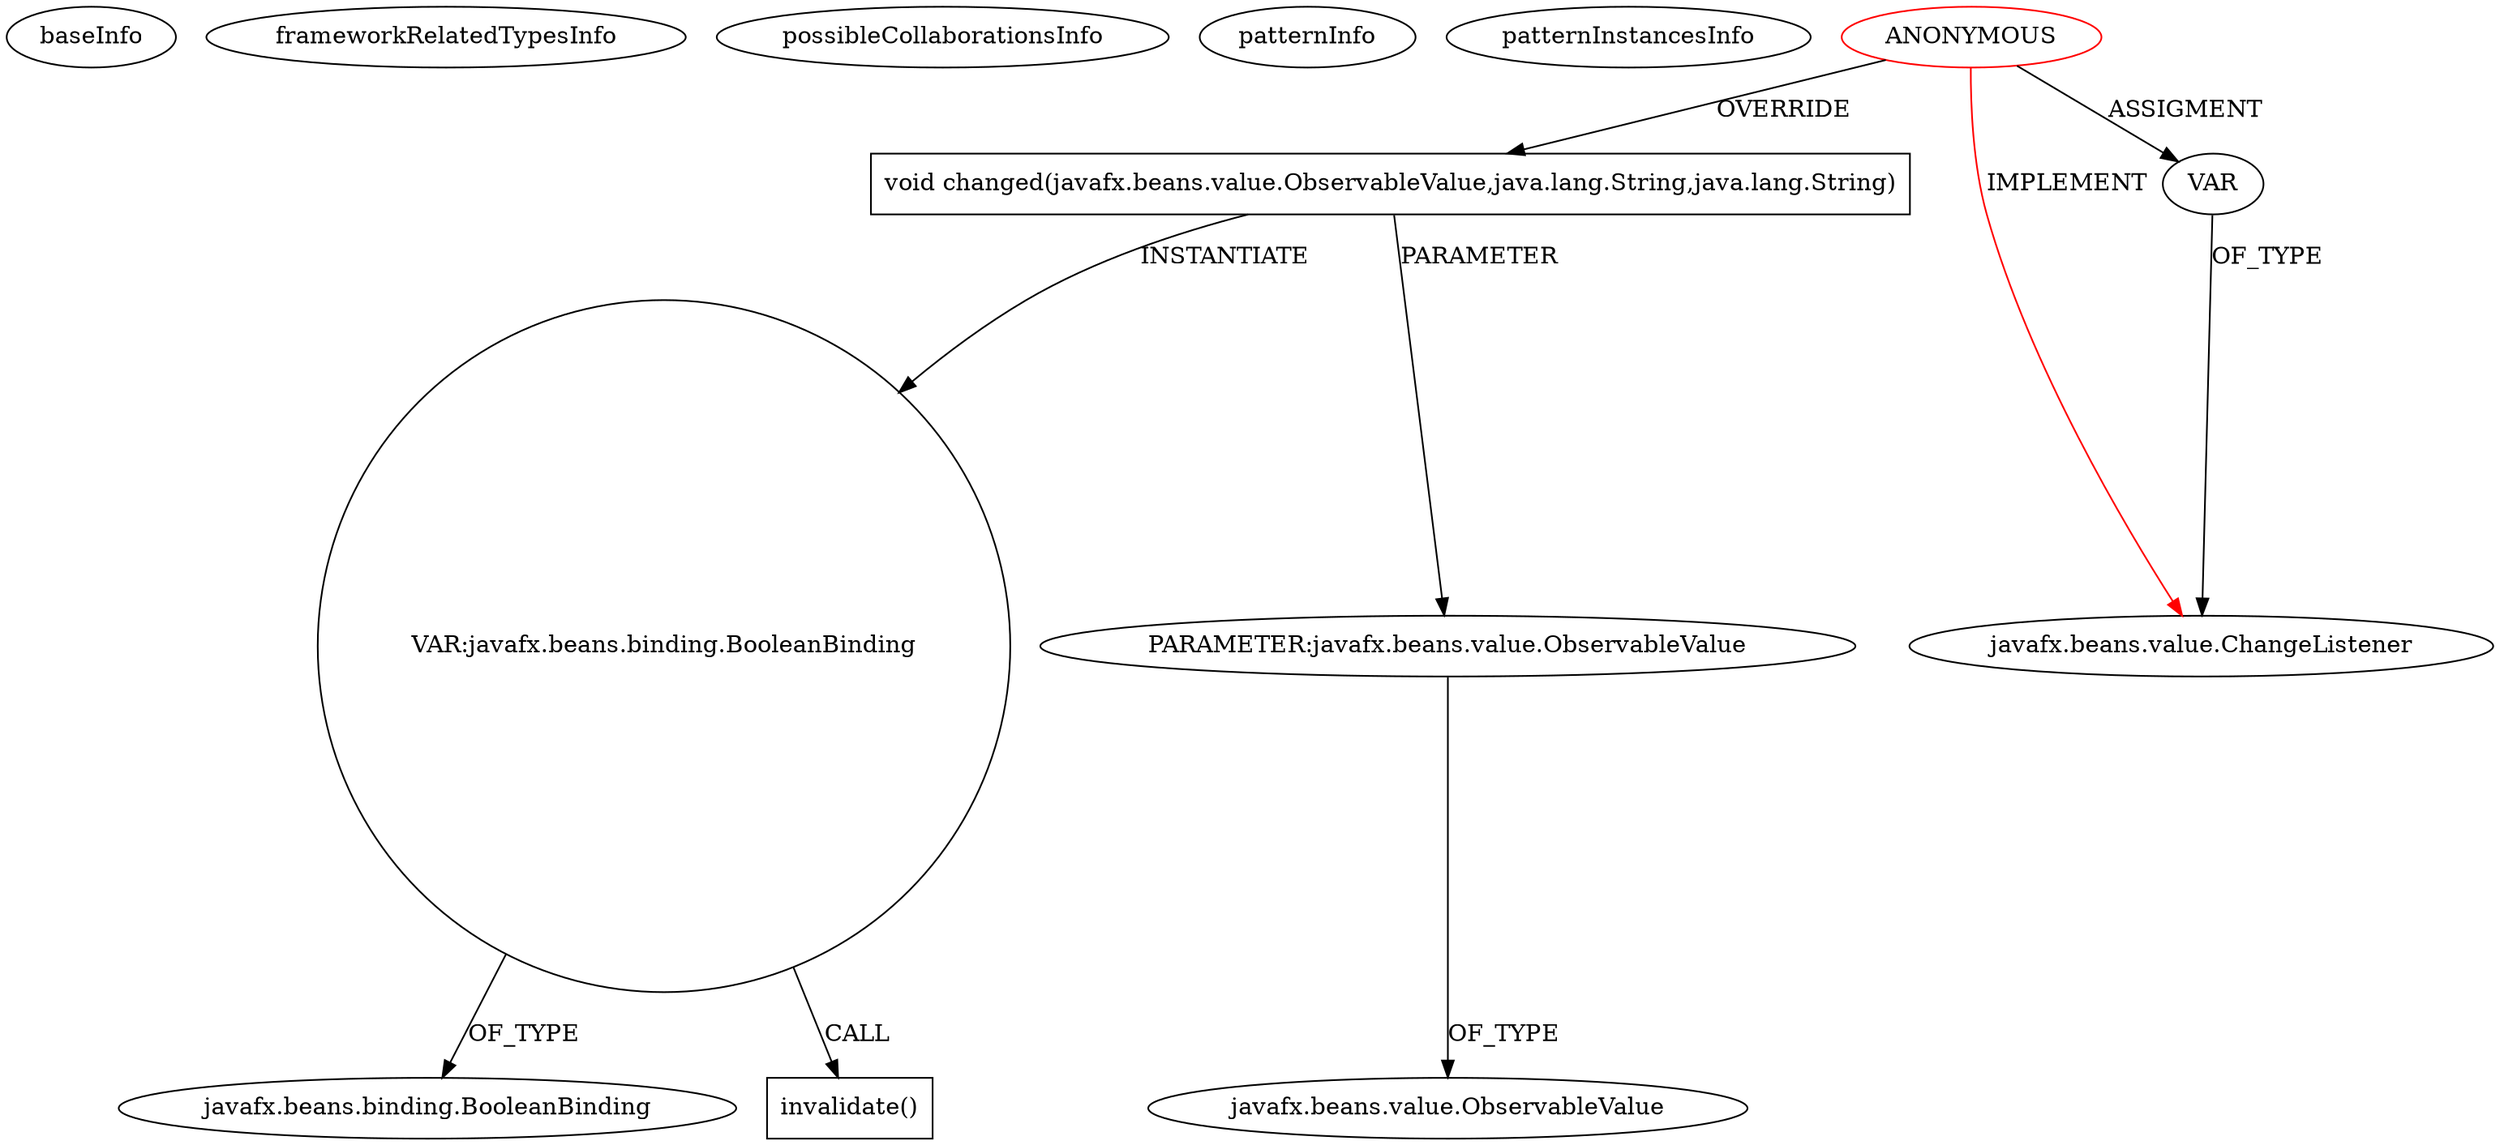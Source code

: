 digraph {
baseInfo[graphId=2520,category="pattern",isAnonymous=true,possibleRelation=false]
frameworkRelatedTypesInfo[0="javafx.beans.value.ChangeListener"]
possibleCollaborationsInfo[]
patternInfo[frequency=6.0,patternRootClient=0]
patternInstancesInfo[0="if12b051-SWP_Paint~/if12b051-SWP_Paint/SWP_Paint-master/SWP_Paint/src/gui/ToolsSizeMediator.java~ToolsSizeMediator~3100",1="if12b051-SWP_Paint~/if12b051-SWP_Paint/SWP_Paint-master/SWP_Paint/src/gui/ToolsRadiusMediator.java~ToolsRadiusMediator~3085",2="if12b051-SWP_Paint~/if12b051-SWP_Paint/SWP_Paint-master/SWP_Paint/src/gui/ToolsHeightMediator.java~ToolsHeightMediator~3102",3="if12b051-SWP_Paint~/if12b051-SWP_Paint/SWP_Paint-master/SWP_Paint/src/gui/ToolsWidthMediator.java~ToolsWidthMediator~3087",4="if12b051-SWP_Paint~/if12b051-SWP_Paint/SWP_Paint-master/SWP_Paint/src/gui/ToolsButtonsMediator.java~ToolsButtonsMediator~3098",5="if12b051-SWP_Paint~/if12b051-SWP_Paint/SWP_Paint-master/SWP_Paint/src/gui/ToolsResizeMediator.java~ToolsResizeMediator~3104"]
9[label="javafx.beans.binding.BooleanBinding",vertexType="FRAMEWORK_CLASS_TYPE",isFrameworkType=false]
7[label="VAR:javafx.beans.binding.BooleanBinding",vertexType="VARIABLE_EXPRESION",isFrameworkType=false,shape=circle]
4[label="void changed(javafx.beans.value.ObservableValue,java.lang.String,java.lang.String)",vertexType="OVERRIDING_METHOD_DECLARATION",isFrameworkType=false,shape=box]
0[label="ANONYMOUS",vertexType="ROOT_ANONYMOUS_DECLARATION",isFrameworkType=false,color=red]
1[label="javafx.beans.value.ChangeListener",vertexType="FRAMEWORK_INTERFACE_TYPE",isFrameworkType=false]
5[label="PARAMETER:javafx.beans.value.ObservableValue",vertexType="PARAMETER_DECLARATION",isFrameworkType=false]
8[label="invalidate()",vertexType="INSIDE_CALL",isFrameworkType=false,shape=box]
2[label="VAR",vertexType="OUTSIDE_VARIABLE_EXPRESION",isFrameworkType=false]
6[label="javafx.beans.value.ObservableValue",vertexType="FRAMEWORK_INTERFACE_TYPE",isFrameworkType=false]
4->5[label="PARAMETER"]
0->4[label="OVERRIDE"]
0->1[label="IMPLEMENT",color=red]
0->2[label="ASSIGMENT"]
7->9[label="OF_TYPE"]
7->8[label="CALL"]
2->1[label="OF_TYPE"]
4->7[label="INSTANTIATE"]
5->6[label="OF_TYPE"]
}
